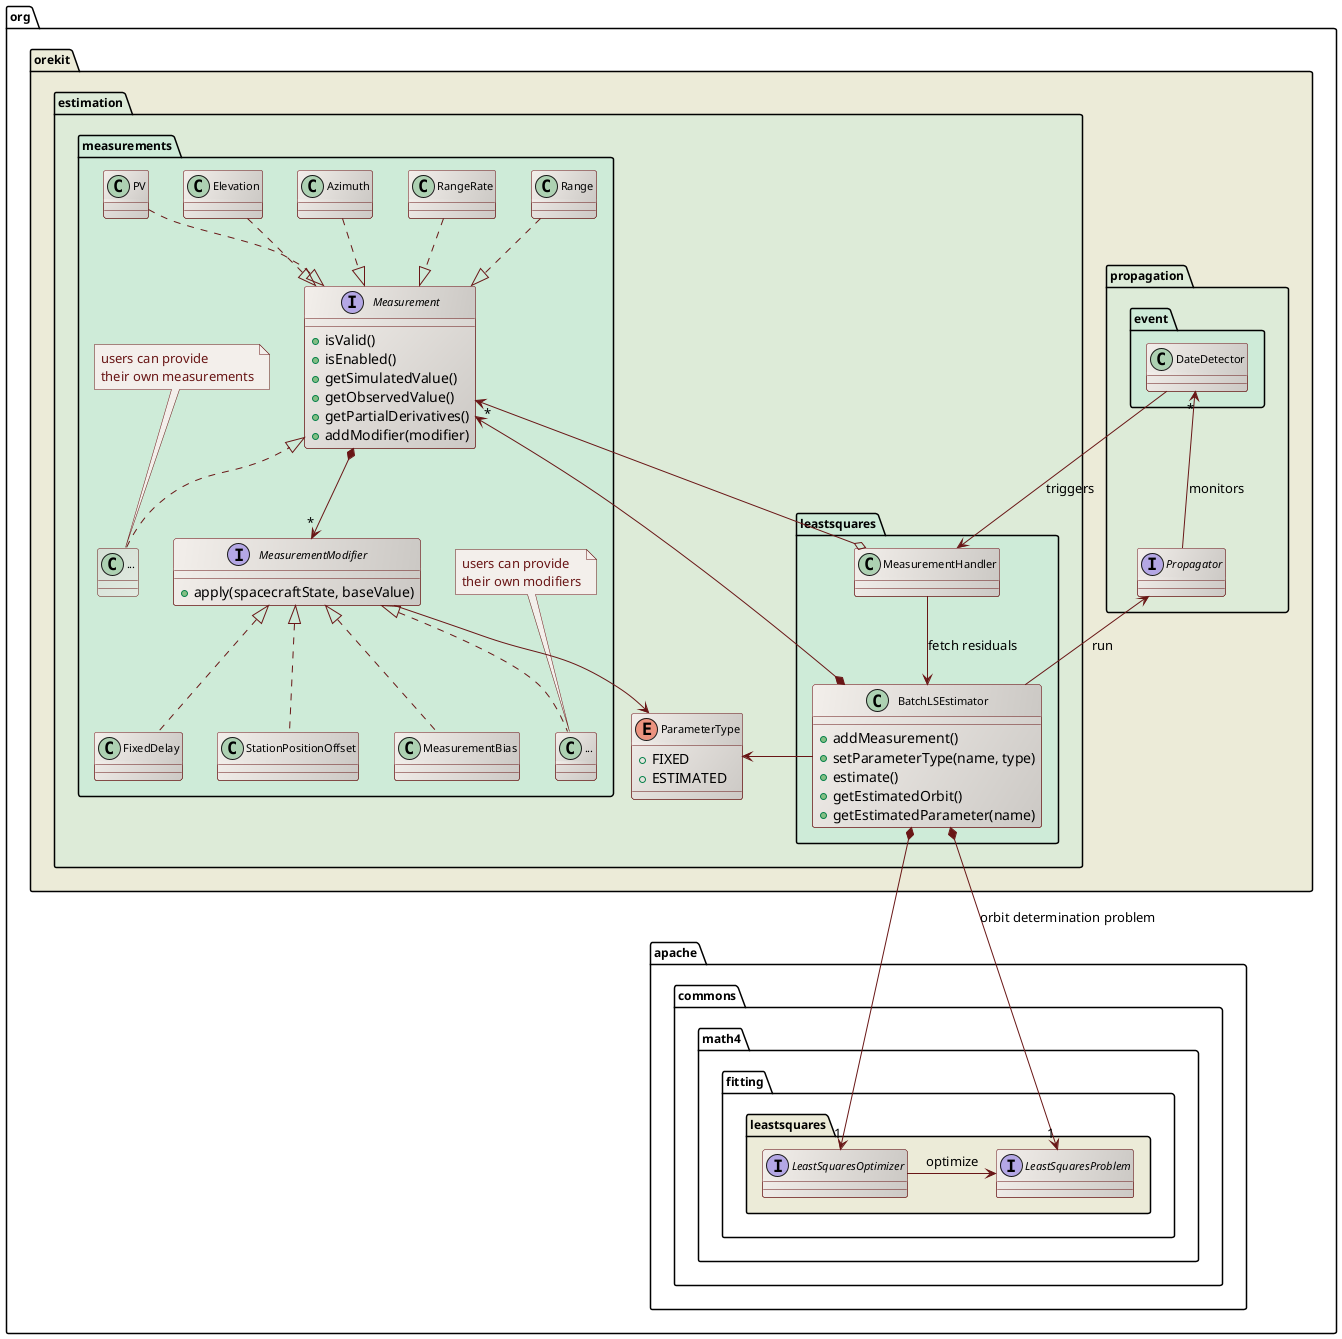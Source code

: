 ' Copyright 2002-2015 CS Systèmes d'Information
' Licensed to CS Systèmes d'Information (CS) under one or more
' contributor license agreements.  See the NOTICE file distributed with
' this work for additional information regarding copyright ownership.
' CS licenses this file to You under the Apache License, Version 2.0
' (the "License"); you may not use this file except in compliance with
' the License.  You may obtain a copy of the License at
'
'   http://www.apache.org/licenses/LICENSE-2.0
'
' Unless required by applicable law or agreed to in writing, software
' distributed under the License is distributed on an "AS IS" BASIS,
' WITHOUT WARRANTIES OR CONDITIONS OF ANY KIND, either express or implied.
' See the License for the specific language governing permissions and
' limitations under the License.
 
@startuml

  skinparam svek                  true
  skinparam ClassBackgroundColor  #F3EFEB/CCC9C5
  skinparam ClassArrowColor       #691616
  skinparam ClassBorderColor      #691616
  skinparam NoteBackgroundColor   #F3EFEB
  skinparam NoteBorderColor       #691616
  skinparam NoteFontColor         #691616
  skinparam ClassFontSize         11
  skinparam PackageFontSize       12

  package org.orekit #ECEBD8 {

    package propagation #DDEBD8 {
        package event #CEEBD8 {
            class DateDetector
        }
        interface Propagator
        DateDetector "*" <-- Propagator : monitors
    }

    package estimation #DDEBD8 {

        package leastsquares #CEEBD8 {

            class MeasurementHandler
            class BatchLSEstimator {
              +addMeasurement()
              +setParameterType(name, type)
              +estimate()
              +getEstimatedOrbit()
              +getEstimatedParameter(name)
            }

            DateDetector --> MeasurementHandler : triggers

            MeasurementHandler --> BatchLSEstimator : fetch residuals
            Propagator <-- BatchLSEstimator : run

        }

        package measurements #CEEBD8 {

            interface Measurement {
              +isValid()
              +isEnabled()
              +getSimulatedValue()
              +getObservedValue()
              +getPartialDerivatives()
              +addModifier(modifier)
            }

            interface MeasurementModifier {
              +apply(spacecraftState, baseValue)
            }

            class "..." as OtherModifier #D5E0D5/E2EBE2
            note top
              users can provide
              their own modifiers
            end note
            class MeasurementBias
            class FixedDelay
            class StationPositionOffset
            class OtherModifier

            Measurement *--> "*" MeasurementModifier
            class "..." as OtherMeasurement #D5E0D5/E2EBE2
            note top
              users can provide
              their own measurements
            end note
            Measurement <|.. OtherMeasurement
            Range      ..|> Measurement
            RangeRate  ..|> Measurement
            Azimuth    ..|> Measurement
            Elevation  ..|> Measurement
            PV         ..|> Measurement
            MeasurementModifier <|.. MeasurementBias
            MeasurementModifier <|.. FixedDelay
            MeasurementModifier <|.. StationPositionOffset
            MeasurementModifier <|.. OtherModifier

            BatchLSEstimator *--> "*" Measurement
            Measurement <--o MeasurementHandler

        }


        enum ParameterType {
            +FIXED
            +ESTIMATED
        }
        MeasurementModifier --> ParameterType
        ParameterType <-- BatchLSEstimator

    }

  }

  package org.apache.commons.math4.fitting.leastsquares #ECEBD8 {

          interface LeastSquaresProblem
          interface LeastSquaresOptimizer
          LeastSquaresOptimizer -right-> LeastSquaresProblem  : optimize
          BatchLSEstimator *--> "1" LeastSquaresProblem : orbit determination problem
          BatchLSEstimator *--> "1" LeastSquaresOptimizer

  }

@enduml
